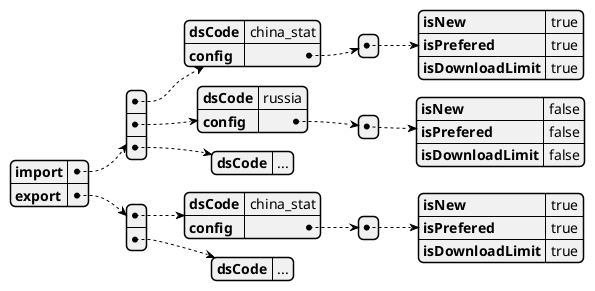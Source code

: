 	
@startyaml
import:
  - dsCode: china_stat
    config:
      - isNew: true
        isPrefered: true
        isDownloadLimit: true
  - dsCode: russia
    config:
      - isNew: false
        isPrefered: false
        isDownloadLimit: false
  - dsCode: ...
export:
  - dsCode: china_stat
    config:
      - isNew: true
        isPrefered: true
        isDownloadLimit: true
  - dsCode: ...
@endyaml